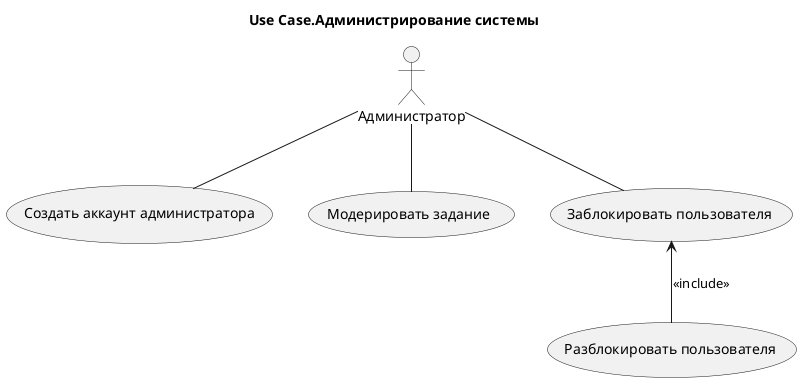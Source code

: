@startuml
skinparam style classic

title Use Case.Администрирование системы

:Администратор:

Администратор -- (Создать аккаунт администратора)
Администратор -- (Модерировать задание)
Администратор -- (Заблокировать пользователя)
(Заблокировать пользователя) <-- (Разблокировать пользователя) : <<include>>

@enduml